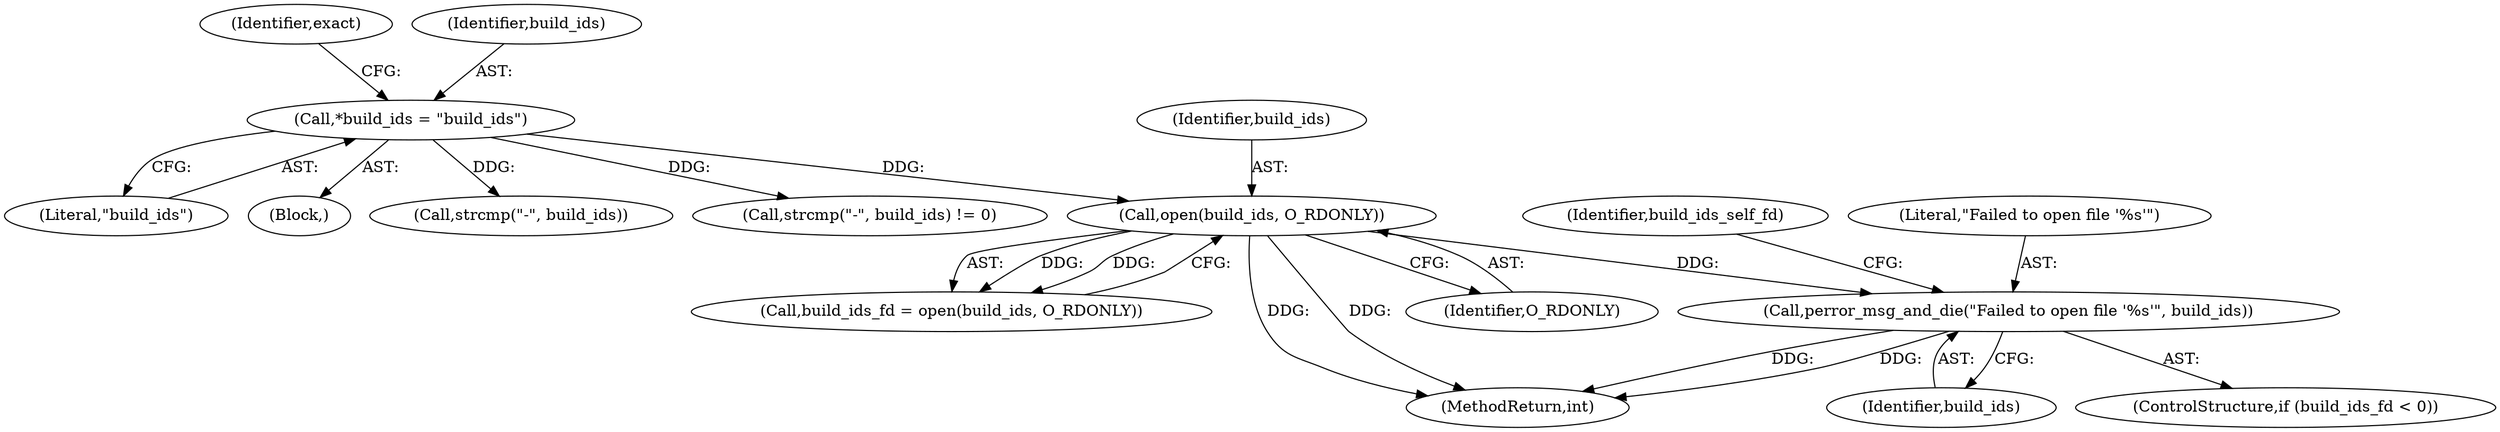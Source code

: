 digraph "0_abrt_50ee8130fb4cd4ef1af7682a2c85dd99cb99424e@pointer" {
"1000230" [label="(Call,perror_msg_and_die(\"Failed to open file '%s'\", build_ids))"];
"1000207" [label="(Call,open(build_ids, O_RDONLY))"];
"1000135" [label="(Call,*build_ids = \"build_ids\")"];
"1000135" [label="(Call,*build_ids = \"build_ids\")"];
"1000234" [label="(Identifier,build_ids_self_fd)"];
"1000140" [label="(Identifier,exact)"];
"1000209" [label="(Identifier,O_RDONLY)"];
"1000137" [label="(Literal,\"build_ids\")"];
"1000207" [label="(Call,open(build_ids, O_RDONLY))"];
"1000117" [label="(Block,)"];
"1000205" [label="(Call,build_ids_fd = open(build_ids, O_RDONLY))"];
"1000226" [label="(ControlStructure,if (build_ids_fd < 0))"];
"1000208" [label="(Identifier,build_ids)"];
"1000136" [label="(Identifier,build_ids)"];
"1000232" [label="(Identifier,build_ids)"];
"1000230" [label="(Call,perror_msg_and_die(\"Failed to open file '%s'\", build_ids))"];
"1000183" [label="(Call,strcmp(\"-\", build_ids))"];
"1000525" [label="(MethodReturn,int)"];
"1000231" [label="(Literal,\"Failed to open file '%s'\")"];
"1000182" [label="(Call,strcmp(\"-\", build_ids) != 0)"];
"1000230" -> "1000226"  [label="AST: "];
"1000230" -> "1000232"  [label="CFG: "];
"1000231" -> "1000230"  [label="AST: "];
"1000232" -> "1000230"  [label="AST: "];
"1000234" -> "1000230"  [label="CFG: "];
"1000230" -> "1000525"  [label="DDG: "];
"1000230" -> "1000525"  [label="DDG: "];
"1000207" -> "1000230"  [label="DDG: "];
"1000207" -> "1000205"  [label="AST: "];
"1000207" -> "1000209"  [label="CFG: "];
"1000208" -> "1000207"  [label="AST: "];
"1000209" -> "1000207"  [label="AST: "];
"1000205" -> "1000207"  [label="CFG: "];
"1000207" -> "1000525"  [label="DDG: "];
"1000207" -> "1000525"  [label="DDG: "];
"1000207" -> "1000205"  [label="DDG: "];
"1000207" -> "1000205"  [label="DDG: "];
"1000135" -> "1000207"  [label="DDG: "];
"1000135" -> "1000117"  [label="AST: "];
"1000135" -> "1000137"  [label="CFG: "];
"1000136" -> "1000135"  [label="AST: "];
"1000137" -> "1000135"  [label="AST: "];
"1000140" -> "1000135"  [label="CFG: "];
"1000135" -> "1000182"  [label="DDG: "];
"1000135" -> "1000183"  [label="DDG: "];
}
